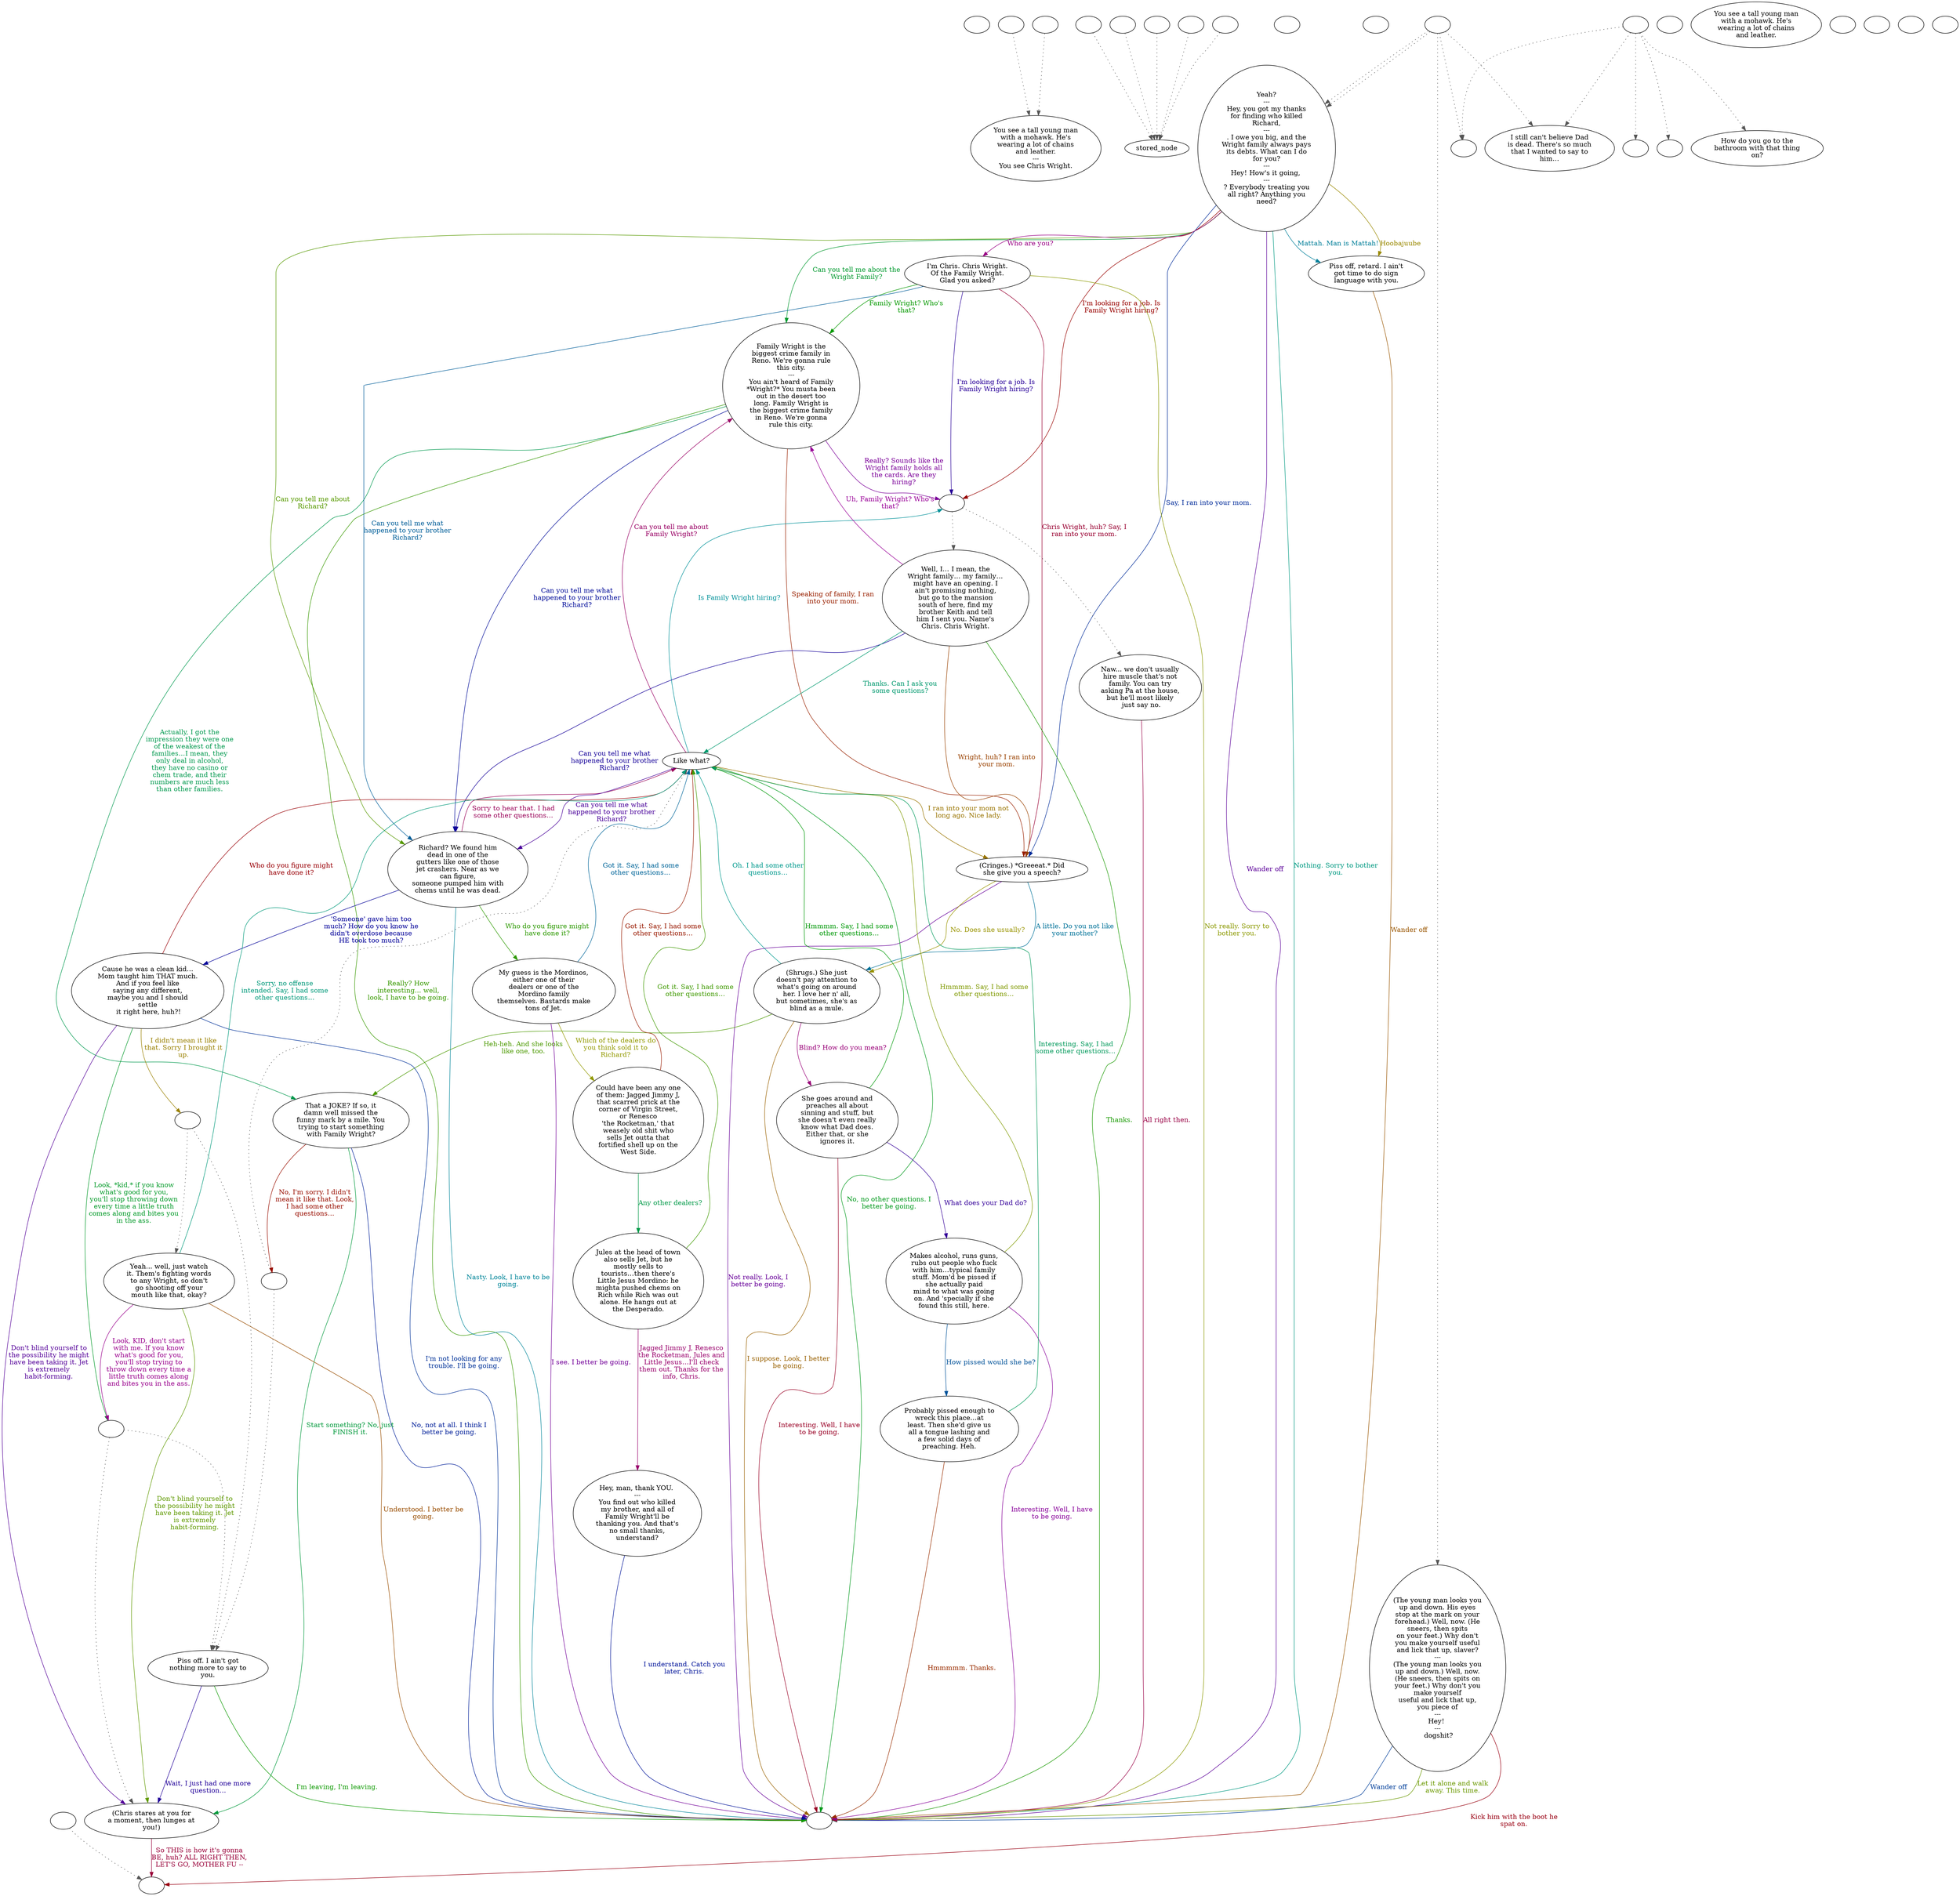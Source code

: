 digraph ncChrWri {
  "checkPartyMembersNearDoor" [style=filled       fillcolor="#FFFFFF"       color="#000000"]
  "checkPartyMembersNearDoor" [label=""]
  "ChooseFromList" [style=filled       fillcolor="#FFFFFF"       color="#000000"]
  "ChooseFromList" [label="You see a tall young man\nwith a mohawk. He's\nwearing a lot of chains\nand leather.\n---\nYou see Chris Wright."]
  "CLICK_PREV" [style=filled       fillcolor="#FFFFFF"       color="#000000"]
  "CLICK_PREV" -> "ChooseFromList" [style=dotted color="#555555"]
  "CLICK_PREV" [label=""]
  "CLICK_0" [style=filled       fillcolor="#FFFFFF"       color="#000000"]
  "CLICK_0" -> "stored_node" [style=dotted color="#555555"]
  "CLICK_0" [label=""]
  "CLICK_1" [style=filled       fillcolor="#FFFFFF"       color="#000000"]
  "CLICK_1" -> "stored_node" [style=dotted color="#555555"]
  "CLICK_1" [label=""]
  "CLICK_2" [style=filled       fillcolor="#FFFFFF"       color="#000000"]
  "CLICK_2" -> "stored_node" [style=dotted color="#555555"]
  "CLICK_2" [label=""]
  "CLICK_3" [style=filled       fillcolor="#FFFFFF"       color="#000000"]
  "CLICK_3" -> "stored_node" [style=dotted color="#555555"]
  "CLICK_3" [label=""]
  "CLICK_4" [style=filled       fillcolor="#FFFFFF"       color="#000000"]
  "CLICK_4" -> "stored_node" [style=dotted color="#555555"]
  "CLICK_4" [label=""]
  "CLICK_MORE" [style=filled       fillcolor="#FFFFFF"       color="#000000"]
  "CLICK_MORE" -> "ChooseFromList" [style=dotted color="#555555"]
  "CLICK_MORE" [label=""]
  "start" [style=filled       fillcolor="#FFFFFF"       color="#000000"]
  "start" [label=""]
  "critter_p_proc" [style=filled       fillcolor="#FFFFFF"       color="#000000"]
  "critter_p_proc" [label=""]
  "pickup_p_proc" [style=filled       fillcolor="#FFFFFF"       color="#000000"]
  "pickup_p_proc" -> "Node998" [style=dotted color="#555555"]
  "pickup_p_proc" [label=""]
  "talk_p_proc" [style=filled       fillcolor="#FFFFFF"       color="#000000"]
  "talk_p_proc" -> "Node005" [style=dotted color="#555555"]
  "talk_p_proc" -> "Node004" [style=dotted color="#555555"]
  "talk_p_proc" -> "Node006" [style=dotted color="#555555"]
  "talk_p_proc" -> "Node011" [style=dotted color="#555555"]
  "talk_p_proc" -> "Node006" [style=dotted color="#555555"]
  "talk_p_proc" [label=""]
  "destroy_p_proc" [style=filled       fillcolor="#FFFFFF"       color="#000000"]
  "destroy_p_proc" [label=""]
  "look_at_p_proc" [style=filled       fillcolor="#FFFFFF"       color="#000000"]
  "look_at_p_proc" [label="You see a tall young man\nwith a mohawk. He's\nwearing a lot of chains\nand leather."]
  "description_p_proc" [style=filled       fillcolor="#FFFFFF"       color="#000000"]
  "description_p_proc" [label=""]
  "use_skill_on_p_proc" [style=filled       fillcolor="#FFFFFF"       color="#000000"]
  "use_skill_on_p_proc" [label=""]
  "damage_p_proc" [style=filled       fillcolor="#FFFFFF"       color="#000000"]
  "damage_p_proc" [label=""]
  "map_enter_p_proc" [style=filled       fillcolor="#FFFFFF"       color="#000000"]
  "map_enter_p_proc" [label=""]
  "timed_event_p_proc" [style=filled       fillcolor="#FFFFFF"       color="#000000"]
  "timed_event_p_proc" -> "Node005" [style=dotted color="#555555"]
  "timed_event_p_proc" -> "Node001" [style=dotted color="#555555"]
  "timed_event_p_proc" -> "Node004" [style=dotted color="#555555"]
  "timed_event_p_proc" -> "Node002" [style=dotted color="#555555"]
  "timed_event_p_proc" -> "Node003" [style=dotted color="#555555"]
  "timed_event_p_proc" [label=""]
  "Node998" [style=filled       fillcolor="#FFFFFF"       color="#000000"]
  "Node998" [label=""]
  "Node999" [style=filled       fillcolor="#FFFFFF"       color="#000000"]
  "Node999" [label=""]
  "Node001" [style=filled       fillcolor="#FFFFFF"       color="#000000"]
  "Node001" [label=""]
  "Node002" [style=filled       fillcolor="#FFFFFF"       color="#000000"]
  "Node002" [label="How do you go to the\nbathroom with that thing\non?"]
  "Node003" [style=filled       fillcolor="#FFFFFF"       color="#000000"]
  "Node003" [label=""]
  "Node004" [style=filled       fillcolor="#FFFFFF"       color="#000000"]
  "Node004" [label="I still can't believe Dad\nis dead. There's so much\nthat I wanted to say to\nhim…"]
  "Node005" [style=filled       fillcolor="#FFFFFF"       color="#000000"]
  "Node005" [label=""]
  "Node006" [style=filled       fillcolor="#FFFFFF"       color="#000000"]
  "Node006" [label="Yeah?\n---\nHey, you got my thanks\nfor finding who killed\nRichard,\n---\n. I owe you big, and the\nWright family always pays\nits debts. What can I do\nfor you?\n---\nHey! How's it going, \n---\n? Everybody treating you\nall right? Anything you\nneed?"]
  "Node006" -> "Node007" [label="Mattah. Man is Mattah!" color="#007E99" fontcolor="#007E99"]
  "Node006" -> "Node007" [label="Hoobajuube" color="#998800" fontcolor="#998800"]
  "Node006" -> "Node999" [label="Wander off" color="#5B0099" fontcolor="#5B0099"]
  "Node006" -> "Node009" [label="Can you tell me about the\nWright Family?" color="#00992E" fontcolor="#00992E"]
  "Node006" -> "Node990" [label="I'm looking for a job. Is\nFamily Wright hiring?" color="#990200" fontcolor="#990200"]
  "Node006" -> "Node014" [label="Say, I ran into your mom." color="#002B99" fontcolor="#002B99"]
  "Node006" -> "Node020" [label="Can you tell me about\nRichard?" color="#579900" fontcolor="#579900"]
  "Node006" -> "Node008" [label="Who are you?" color="#990084" fontcolor="#990084"]
  "Node006" -> "Node999" [label="Nothing. Sorry to bother\nyou." color="#009981" fontcolor="#009981"]
  "Node007" [style=filled       fillcolor="#FFFFFF"       color="#000000"]
  "Node007" [label="Piss off, retard. I ain't\ngot time to do sign\nlanguage with you."]
  "Node007" -> "Node999" [label="Wander off" color="#995500" fontcolor="#995500"]
  "Node008" [style=filled       fillcolor="#FFFFFF"       color="#000000"]
  "Node008" [label="I'm Chris. Chris Wright.\nOf the Family Wright.\nGlad you asked?"]
  "Node008" -> "Node990" [label="I'm looking for a job. Is\nFamily Wright hiring?" color="#280099" fontcolor="#280099"]
  "Node008" -> "Node009" [label="Family Wright? Who's\nthat?" color="#059900" fontcolor="#059900"]
  "Node008" -> "Node014" [label="Chris Wright, huh? Say, I\nran into your mom." color="#990031" fontcolor="#990031"]
  "Node008" -> "Node020" [label="Can you tell me what\nhappened to your brother\nRichard?" color="#005E99" fontcolor="#005E99"]
  "Node008" -> "Node999" [label="Not really. Sorry to\nbother you." color="#8B9900" fontcolor="#8B9900"]
  "Node009" [style=filled       fillcolor="#FFFFFF"       color="#000000"]
  "Node009" [label="Family Wright is the\nbiggest crime family in\nReno. We're gonna rule\nthis city.\n---\nYou ain't heard of Family\n*Wright?* You musta been\nout in the desert too\nlong. Family Wright is\nthe biggest crime family\nin Reno. We're gonna\nrule this city."]
  "Node009" -> "Node990" [label="Really? Sounds like the\nWright family holds all\nthe cards. Are they\nhiring?" color="#7B0099" fontcolor="#7B0099"]
  "Node009" -> "Node015" [label="Actually, I got the\nimpression they were one\nof the weakest of the\nfamilies…I mean, they\nonly deal in alcohol,\nthey have no casino or\nchem trade, and their\nnumbers are much less\nthan other families." color="#00994E" fontcolor="#00994E"]
  "Node009" -> "Node014" [label="Speaking of family, I ran\ninto your mom." color="#992100" fontcolor="#992100"]
  "Node009" -> "Node020" [label="Can you tell me what\nhappened to your brother\nRichard?" color="#000B99" fontcolor="#000B99"]
  "Node009" -> "Node999" [label="Really? How\ninteresting... well,\nlook, I have to be going." color="#389900" fontcolor="#389900"]
  "Node010" [style=filled       fillcolor="#FFFFFF"       color="#000000"]
  "Node010" [label="Like what?"]
  "Node010" -> "Node009" [label="Can you tell me about\nFamily Wright?" color="#990064" fontcolor="#990064"]
  "Node010" -> "Node990" [label="Is Family Wright hiring?" color="#009199" fontcolor="#009199"]
  "Node010" -> "Node014" [label="I ran into your mom not\nlong ago. Nice lady." color="#997400" fontcolor="#997400"]
  "Node010" -> "Node020" [label="Can you tell me what\nhappened to your brother\nRichard?" color="#480099" fontcolor="#480099"]
  "Node010" -> "Node999" [label="No, no other questions. I\nbetter be going." color="#00991B" fontcolor="#00991B"]
  "Node011" [style=filled       fillcolor="#FFFFFF"       color="#000000"]
  "Node011" [label="(The young man looks you\nup and down. His eyes\nstop at the mark on your\nforehead.) Well, now. (He\nsneers, then spits\non your feet.) Why don't\nyou make yourself useful\nand lick that up, slaver?\n---\n(The young man looks you\nup and down.) Well, now.\n(He sneers, then spits on\nyour feet.) Why don't you\nmake yourself\nuseful and lick that up,\nyou piece of\n---\nHey! \n---\n dogshit?"]
  "Node011" -> "Node998" [label="Kick him with the boot he\nspat on." color="#990012" fontcolor="#990012"]
  "Node011" -> "Node999" [label="Wander off" color="#003E99" fontcolor="#003E99"]
  "Node011" -> "Node999" [label="Let it alone and walk\naway. This time." color="#6B9900" fontcolor="#6B9900"]
  "Node012" [style=filled       fillcolor="#FFFFFF"       color="#000000"]
  "Node012" [label="Well, I… I mean, the\nWright family… my family…\nmight have an opening. I\nain't promising nothing,\nbut go to the mansion\nsouth of here, find my\nbrother Keith and tell\nhim I sent you. Name's\nChris. Chris Wright."]
  "Node012" -> "Node009" [label="Uh, Family Wright? Who's\nthat?" color="#990098" fontcolor="#990098"]
  "Node012" -> "Node010" [label="Thanks. Can I ask you\nsome questions?" color="#00996E" fontcolor="#00996E"]
  "Node012" -> "Node014" [label="Wright, huh? I ran into\nyour mom." color="#994100" fontcolor="#994100"]
  "Node012" -> "Node020" [label="Can you tell me what\nhappened to your brother\nRichard?" color="#140099" fontcolor="#140099"]
  "Node012" -> "Node999" [label="Thanks." color="#189900" fontcolor="#189900"]
  "Node013" [style=filled       fillcolor="#FFFFFF"       color="#000000"]
  "Node013" [label="Naw... we don't usually\nhire muscle that's not\nfamily. You can try\nasking Pa at the house,\nbut he'll most likely\n just say no."]
  "Node013" -> "Node999" [label="All right then." color="#990045" fontcolor="#990045"]
  "Node014" [style=filled       fillcolor="#FFFFFF"       color="#000000"]
  "Node014" [label="(Cringes.) *Greeeat.* Did\nshe give you a speech?"]
  "Node014" -> "Node016" [label="A little. Do you not like\nyour mother?" color="#007299" fontcolor="#007299"]
  "Node014" -> "Node016" [label="No. Does she usually?" color="#999400" fontcolor="#999400"]
  "Node014" -> "Node999" [label="Not really. Look, I\nbetter be going." color="#670099" fontcolor="#670099"]
  "Node015" [style=filled       fillcolor="#FFFFFF"       color="#000000"]
  "Node015" [label="That a JOKE? If so, it\ndamn well missed the\nfunny mark by a mile. You\ntrying to start something\nwith Family Wright?"]
  "Node015" -> "Node024" [label="Start something? No, just\nFINISH it." color="#00993B" fontcolor="#00993B"]
  "Node015" -> "Node989" [label="No, I'm sorry. I didn't\nmean it like that. Look,\nI had some other\nquestions…" color="#990E00" fontcolor="#990E00"]
  "Node015" -> "Node999" [label="No, not at all. I think I\nbetter be going." color="#001F99" fontcolor="#001F99"]
  "Node016" [style=filled       fillcolor="#FFFFFF"       color="#000000"]
  "Node016" [label="(Shrugs.) She just\ndoesn't pay attention to\nwhat's going on around\nher. I love her n' all,\nbut sometimes, she's as\nblind as a mule."]
  "Node016" -> "Node015" [label="Heh-heh. And she looks\nlike one, too." color="#4B9900" fontcolor="#4B9900"]
  "Node016" -> "Node017" [label="Blind? How do you mean?" color="#990078" fontcolor="#990078"]
  "Node016" -> "Node010" [label="Oh. I had some other\nquestions…" color="#00998D" fontcolor="#00998D"]
  "Node016" -> "Node999" [label="I suppose. Look, I better\nbe going." color="#996100" fontcolor="#996100"]
  "Node017" [style=filled       fillcolor="#FFFFFF"       color="#000000"]
  "Node017" [label="She goes around and\npreaches all about\nsinning and stuff, but\nshe doesn't even really\nknow what Dad does.\nEither that, or she\nignores it."]
  "Node017" -> "Node018" [label="What does your Dad do?" color="#340099" fontcolor="#340099"]
  "Node017" -> "Node010" [label="Hmmmm. Say, I had some\nother questions…" color="#009907" fontcolor="#009907"]
  "Node017" -> "Node999" [label="Interesting. Well, I have\nto be going." color="#990025" fontcolor="#990025"]
  "Node018" [style=filled       fillcolor="#FFFFFF"       color="#000000"]
  "Node018" [label="Makes alcohol, runs guns,\nrubs out people who fuck\nwith him…typical family\nstuff. Mom'd be pissed if\nshe actually paid\nmind to what was going\non. And 'specially if she\nfound this still, here."]
  "Node018" -> "Node019" [label="How pissed would she be?" color="#005299" fontcolor="#005299"]
  "Node018" -> "Node010" [label="Hmmmm. Say, I had some\nother questions…" color="#7F9900" fontcolor="#7F9900"]
  "Node018" -> "Node999" [label="Interesting. Well, I have\nto be going." color="#870099" fontcolor="#870099"]
  "Node019" [style=filled       fillcolor="#FFFFFF"       color="#000000"]
  "Node019" [label="Probably pissed enough to\nwreck this place…at\nleast. Then she'd give us\nall a tongue lashing and\na few solid days of\n preaching. Heh. "]
  "Node019" -> "Node010" [label="Interesting. Say, I had\nsome other questions…" color="#00995A" fontcolor="#00995A"]
  "Node019" -> "Node999" [label="Hmmmmm. Thanks. " color="#992E00" fontcolor="#992E00"]
  "Node020" [style=filled       fillcolor="#FFFFFF"       color="#000000"]
  "Node020" [label="Richard? We found him\ndead in one of the\ngutters like one of those\njet crashers. Near as we\ncan figure,\nsomeone pumped him with\nchems until he was dead."]
  "Node020" -> "Node021" [label="'Someone' gave him too\nmuch? How do you know he\ndidn't overdose because\nHE took too much?" color="#010099" fontcolor="#010099"]
  "Node020" -> "Node025" [label="Who do you figure might\nhave done it?" color="#2C9900" fontcolor="#2C9900"]
  "Node020" -> "Node010" [label="Sorry to hear that. I had\nsome other questions…" color="#990058" fontcolor="#990058"]
  "Node020" -> "Node999" [label="Nasty. Look, I have to be\ngoing." color="#008599" fontcolor="#008599"]
  "Node021" [style=filled       fillcolor="#FFFFFF"       color="#000000"]
  "Node021" [label="Cause he was a clean kid…\nMom taught him THAT much.\nAnd if you feel like\nsaying any different,\nmaybe you and I should\nsettle\n it right here, huh?!"]
  "Node021" -> "Node988" [label="I didn't mean it like\nthat. Sorry I brought it\nup." color="#998000" fontcolor="#998000"]
  "Node021" -> "Node024" [label="Don't blind yourself to\nthe possibility he might\nhave been taking it. Jet\nis extremely\nhabit-forming." color="#540099" fontcolor="#540099"]
  "Node021" -> "Node987" [label="Look, *kid,* if you know\nwhat's good for you,\nyou'll stop throwing down\nevery time a little truth\ncomes along and bites you\nin the ass." color="#009927" fontcolor="#009927"]
  "Node021" -> "Node010" [label="Who do you figure might\nhave done it?" color="#990006" fontcolor="#990006"]
  "Node021" -> "Node999" [label="I'm not looking for any\ntrouble. I'll be going." color="#003299" fontcolor="#003299"]
  "Node022" [style=filled       fillcolor="#FFFFFF"       color="#000000"]
  "Node022" [label="Yeah... well, just watch\nit. Them's fighting words\nto any Wright, so don't\ngo shooting off your\nmouth like that, okay?"]
  "Node022" -> "Node024" [label="Don't blind yourself to\nthe possibility he might\nhave been taking it. Jet\nis extremely\nhabit-forming." color="#5F9900" fontcolor="#5F9900"]
  "Node022" -> "Node987" [label="Look, KID, don't start\nwith me. If you know\nwhat's good for you,\nyou'll stop trying to\nthrow down every time a\nlittle truth comes along\nand bites you in the ass." color="#99008C" fontcolor="#99008C"]
  "Node022" -> "Node010" [label="Sorry, no offense\nintended. Say, I had some\nother questions…" color="#00997A" fontcolor="#00997A"]
  "Node022" -> "Node999" [label="Understood. I better be\ngoing." color="#994D00" fontcolor="#994D00"]
  "Node023" [style=filled       fillcolor="#FFFFFF"       color="#000000"]
  "Node023" [label="Piss off. I ain't got\nnothing more to say to\nyou."]
  "Node023" -> "Node024" [label="Wait, I just had one more\nquestion…" color="#210099" fontcolor="#210099"]
  "Node023" -> "Node999" [label="I'm leaving, I'm leaving." color="#0C9900" fontcolor="#0C9900"]
  "Node024" [style=filled       fillcolor="#FFFFFF"       color="#000000"]
  "Node024" [label="(Chris stares at you for\na moment, then lunges at\nyou!)"]
  "Node024" -> "Node998" [label="So THIS is how it's gonna\nBE, huh? ALL RIGHT THEN,\nLET'S GO, MOTHER FU --" color="#990039" fontcolor="#990039"]
  "Node025" [style=filled       fillcolor="#FFFFFF"       color="#000000"]
  "Node025" [label="My guess is the Mordinos,\neither one of their\ndealers or one of the\nMordino family\nthemselves. Bastards make\ntons of Jet."]
  "Node025" -> "Node010" [label="Got it. Say, I had some\nother questions…" color="#006599" fontcolor="#006599"]
  "Node025" -> "Node026" [label="Which of the dealers do\nyou think sold it to\nRichard?" color="#929900" fontcolor="#929900"]
  "Node025" -> "Node999" [label="I see. I better be going." color="#730099" fontcolor="#730099"]
  "Node026" [style=filled       fillcolor="#FFFFFF"       color="#000000"]
  "Node026" [label="Could have been any one\nof them: Jagged Jimmy J,\nthat scarred prick at the\ncorner of Virgin Street,\nor Renesco\n'the Rocketman,' that\nweasely old shit who\nsells Jet outta that\nfortified shell up on the\nWest Side."]
  "Node026" -> "Node028" [label="Any other dealers?" color="#009947" fontcolor="#009947"]
  "Node026" -> "Node010" [label="Got it. Say, I had some\nother questions…" color="#991A00" fontcolor="#991A00"]
  "Node027" [style=filled       fillcolor="#FFFFFF"       color="#000000"]
  "Node027" [label="Hey, man, thank YOU. \n---\nYou find out who killed\nmy brother, and all of\nFamily Wright'll be\nthanking you. And that's\nno small thanks,\nunderstand?"]
  "Node027" -> "Node999" [label="I understand. Catch you\nlater, Chris." color="#001399" fontcolor="#001399"]
  "Node028" [style=filled       fillcolor="#FFFFFF"       color="#000000"]
  "Node028" [label="Jules at the head of town\nalso sells Jet, but he\nmostly sells to\ntourists…then there's\nLittle Jesus Mordino: he\nmighta pushed chems on\nRich while Rich was out\nalone. He hangs out at\nthe Desperado."]
  "Node028" -> "Node010" [label="Got it. Say, I had some\nother questions…" color="#3F9900" fontcolor="#3F9900"]
  "Node028" -> "Node027" [label="Jagged Jimmy J, Renesco\nthe Rocketman, Jules and\nLittle Jesus…I'll check\nthem out. Thanks for the\ninfo, Chris." color="#99006C" fontcolor="#99006C"]
  "Node990" [style=filled       fillcolor="#FFFFFF"       color="#000000"]
  "Node990" -> "Node013" [style=dotted color="#555555"]
  "Node990" -> "Node012" [style=dotted color="#555555"]
  "Node990" [label=""]
  "Node989" [style=filled       fillcolor="#FFFFFF"       color="#000000"]
  "Node989" -> "Node023" [style=dotted color="#555555"]
  "Node989" -> "Node010" [style=dotted color="#555555"]
  "Node989" [label=""]
  "Node988" [style=filled       fillcolor="#FFFFFF"       color="#000000"]
  "Node988" -> "Node023" [style=dotted color="#555555"]
  "Node988" -> "Node022" [style=dotted color="#555555"]
  "Node988" [label=""]
  "Node987" [style=filled       fillcolor="#FFFFFF"       color="#000000"]
  "Node987" -> "Node023" [style=dotted color="#555555"]
  "Node987" -> "Node024" [style=dotted color="#555555"]
  "Node987" [label=""]
}